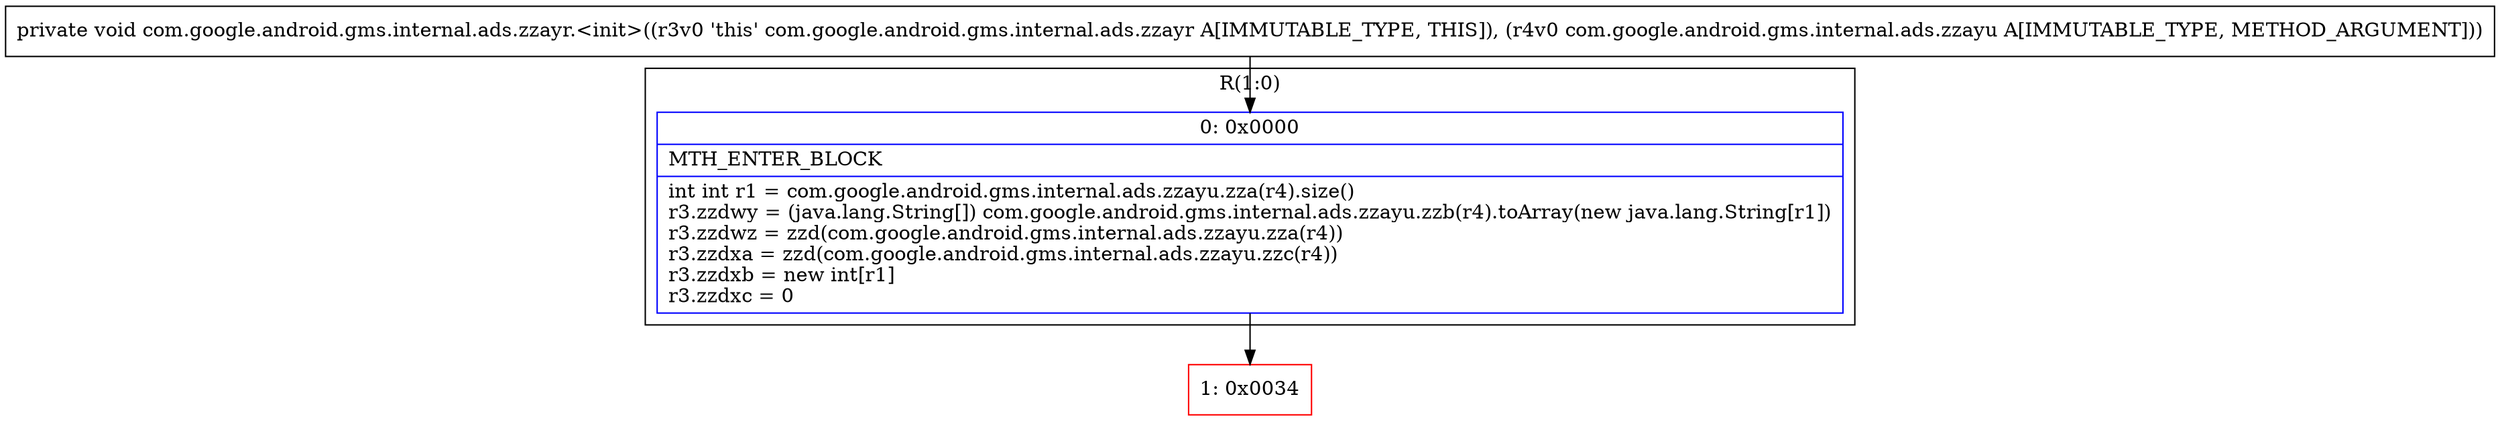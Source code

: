 digraph "CFG forcom.google.android.gms.internal.ads.zzayr.\<init\>(Lcom\/google\/android\/gms\/internal\/ads\/zzayu;)V" {
subgraph cluster_Region_864043402 {
label = "R(1:0)";
node [shape=record,color=blue];
Node_0 [shape=record,label="{0\:\ 0x0000|MTH_ENTER_BLOCK\l|int int r1 = com.google.android.gms.internal.ads.zzayu.zza(r4).size()\lr3.zzdwy = (java.lang.String[]) com.google.android.gms.internal.ads.zzayu.zzb(r4).toArray(new java.lang.String[r1])\lr3.zzdwz = zzd(com.google.android.gms.internal.ads.zzayu.zza(r4))\lr3.zzdxa = zzd(com.google.android.gms.internal.ads.zzayu.zzc(r4))\lr3.zzdxb = new int[r1]\lr3.zzdxc = 0\l}"];
}
Node_1 [shape=record,color=red,label="{1\:\ 0x0034}"];
MethodNode[shape=record,label="{private void com.google.android.gms.internal.ads.zzayr.\<init\>((r3v0 'this' com.google.android.gms.internal.ads.zzayr A[IMMUTABLE_TYPE, THIS]), (r4v0 com.google.android.gms.internal.ads.zzayu A[IMMUTABLE_TYPE, METHOD_ARGUMENT])) }"];
MethodNode -> Node_0;
Node_0 -> Node_1;
}

